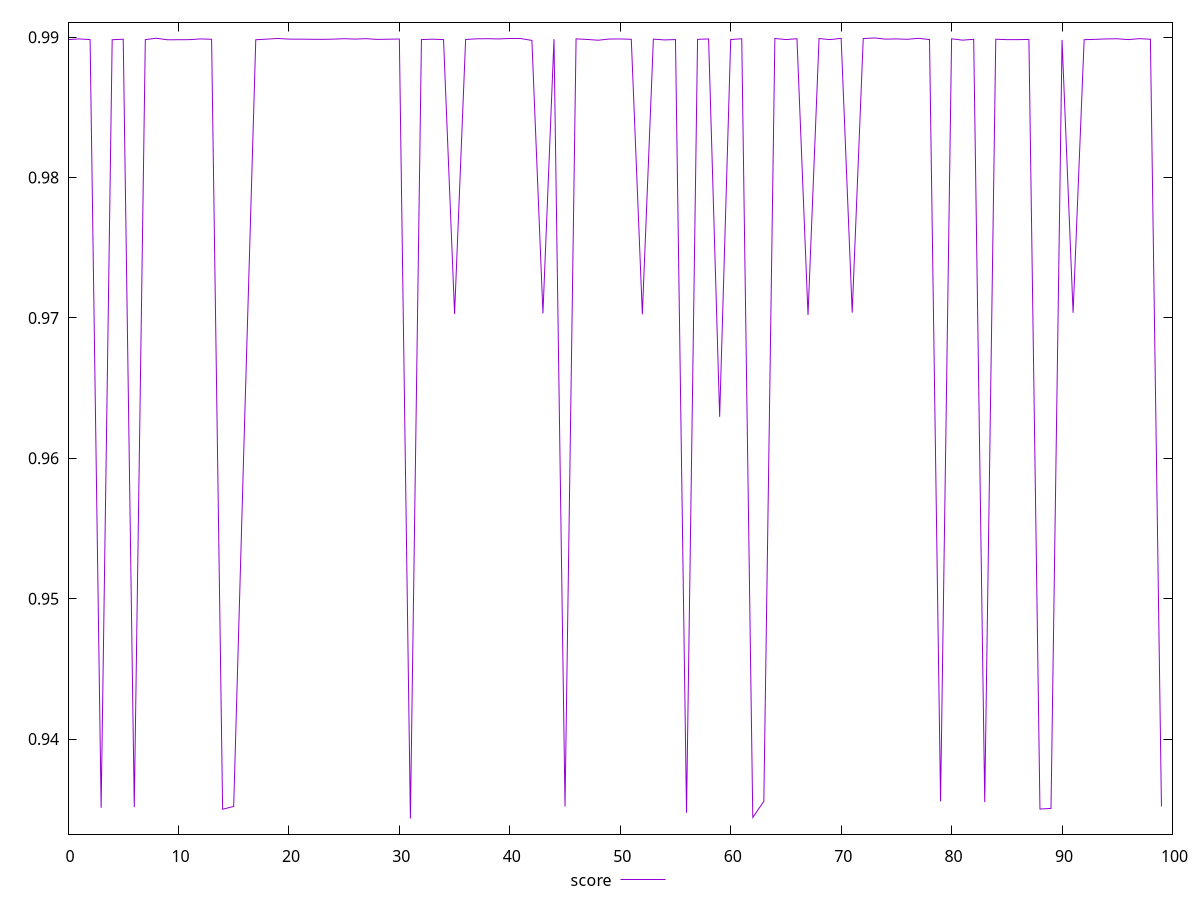 reset
set terminal svg size 640, 490 enhanced background rgb 'white'
set output "reprap/first-contentful-paint/samples/pages+cached+noexternal+nofonts+nosvg+noimg/score/values.svg"

$score <<EOF
0 0.9898219098987778
1 0.9898748859354036
2 0.9898256696714274
3 0.9350994495296603
4 0.9898181662107337
5 0.989854076949239
6 0.9351555818639704
7 0.9898239158033865
8 0.9899231139215671
9 0.98981311472864
10 0.9898187553625529
11 0.9898221147700731
12 0.9898745585049351
13 0.9898492469446567
14 0.9349985394070631
15 0.9352014602193793
16 0.962885655474979
17 0.9898146692214953
18 0.9898602845413703
19 0.9899082101641088
20 0.9898594672359111
21 0.9898585987972724
22 0.9898494727222098
23 0.989844266146003
24 0.9898580751541723
25 0.9898893575999475
26 0.989862510608598
27 0.989891443189249
28 0.9898406306374546
29 0.9898551841261901
30 0.9898672169732321
31 0.9343390964023497
32 0.9898277134445849
33 0.9898571427661864
34 0.9898254093786291
35 0.9702917885497586
36 0.9898360391066944
37 0.9898828694938577
38 0.9898899947779837
39 0.9898722875451239
40 0.98987026719068
41 0.9898704671122762
42 0.9897689117559385
43 0.9703242102406637
44 0.9898568958221214
45 0.9351823423010958
46 0.9898789803032438
47 0.9898376337338719
48 0.9897820705865638
49 0.9898652724893268
50 0.9898737888009115
51 0.9898475982337432
52 0.9702573470966446
53 0.9898588201690318
54 0.9898046047216028
55 0.9898271545295061
56 0.9347562748767373
57 0.9898459919411684
58 0.9898714071313359
59 0.9629527865994192
60 0.9898313266636586
61 0.989886494192344
62 0.9344181401474968
63 0.9355601826257338
64 0.9899069968184037
65 0.9898287629510147
66 0.9898873439286688
67 0.9702073248374508
68 0.989902210298185
69 0.9898258872896231
70 0.9899167515409313
71 0.9703754071451369
72 0.9898988952763665
73 0.9899467495008307
74 0.989859313985896
75 0.9898754174622562
76 0.9898478325583292
77 0.9899180700315151
78 0.989827376391553
79 0.9355656313517132
80 0.9898840636647266
81 0.9897873341550454
82 0.9898476408385009
83 0.935508385515563
84 0.9898544687294166
85 0.9898229299579124
86 0.9898232415095282
87 0.9898386270876884
88 0.9350150716014789
89 0.9350584048329447
90 0.9898038141269376
91 0.9703661640355069
92 0.9898194597512338
93 0.9898448371730373
94 0.9898741034915881
95 0.9898856996427101
96 0.9898258702216495
97 0.9898941399820615
98 0.9898511978850182
99 0.9351994674345541
EOF

set key outside below
set yrange [0.93322694334038:0.9910589025628004]

plot \
  $score title "score" with line, \


reset